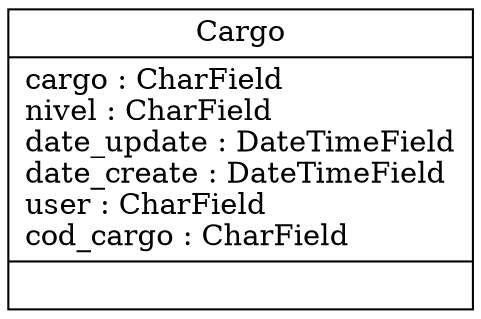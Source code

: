 digraph "classes_Cargos" {
charset="utf-8"
rankdir=BT
"2" [shape="record", label="{Cargo|cargo : CharField\lnivel : CharField\ldate_update : DateTimeField\ldate_create : DateTimeField\luser : CharField\lcod_cargo : CharField\l|}"];
}
